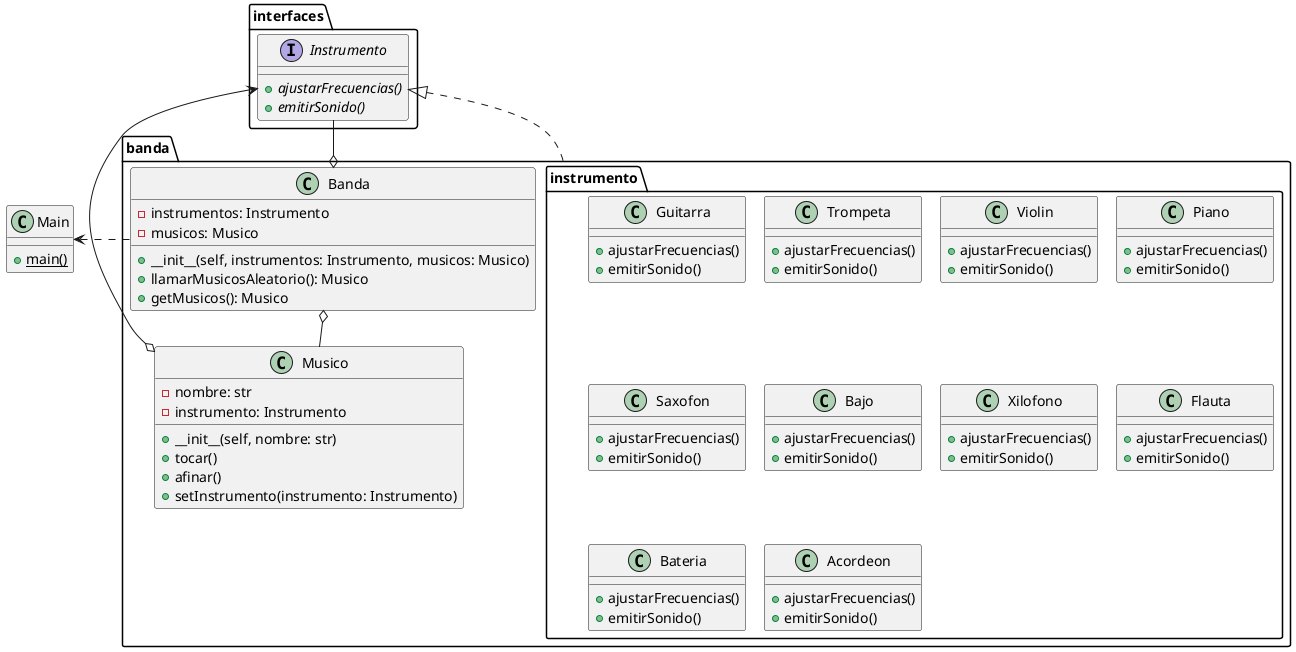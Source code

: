 @startuml Diagrama de Clases
!pragma layout smetana

'Primeras relaciones'
package "banda" {
    class Musico  {
        -nombre: str
        -instrumento: Instrumento

        +__init__(self, nombre: str)
        +tocar()
        +afinar()
        +setInstrumento(instrumento: Instrumento)
    }

    class Banda {
        -instrumentos: Instrumento
        -musicos: Musico

        +__init__(self, instrumentos: Instrumento, musicos: Musico)
        +llamarMusicosAleatorio(): Musico
        +getMusicos(): Musico
    }

    package "instrumento" {
        class Guitarra {
            +ajustarFrecuencias()
            +emitirSonido()
        }

        class Trompeta {
            +ajustarFrecuencias()
            +emitirSonido()
        }

        class Violin  {
            +ajustarFrecuencias()
            +emitirSonido()
        }

        class Piano  {
            +ajustarFrecuencias()
            +emitirSonido()
        }

        class Saxofon  {
            +ajustarFrecuencias()
            +emitirSonido()
        }

        class Bajo  {
            +ajustarFrecuencias()
            +emitirSonido()
        }

        class Xilofono  {
            +ajustarFrecuencias()
            +emitirSonido()
        }

        class Flauta  {
            +ajustarFrecuencias()
            +emitirSonido()
        }

        class Bateria  {
            +ajustarFrecuencias()
            +emitirSonido()
        }

        class Acordeon  {
            +ajustarFrecuencias()
            +emitirSonido()
        }
    }

    Banda o-- Musico
}

package "interfaces" {
    interface Instrumento {
        +{abstract} ajustarFrecuencias()
        +{abstract} emitirSonido()
    }
}

class Main {
    + {static} main()
}

'Terceras relaciones'
Main <. banda.Banda

interfaces.Instrumento <-o banda.Musico
interfaces.Instrumento --o banda.Banda

interfaces.Instrumento <|.. banda.instrumento

@enduml
